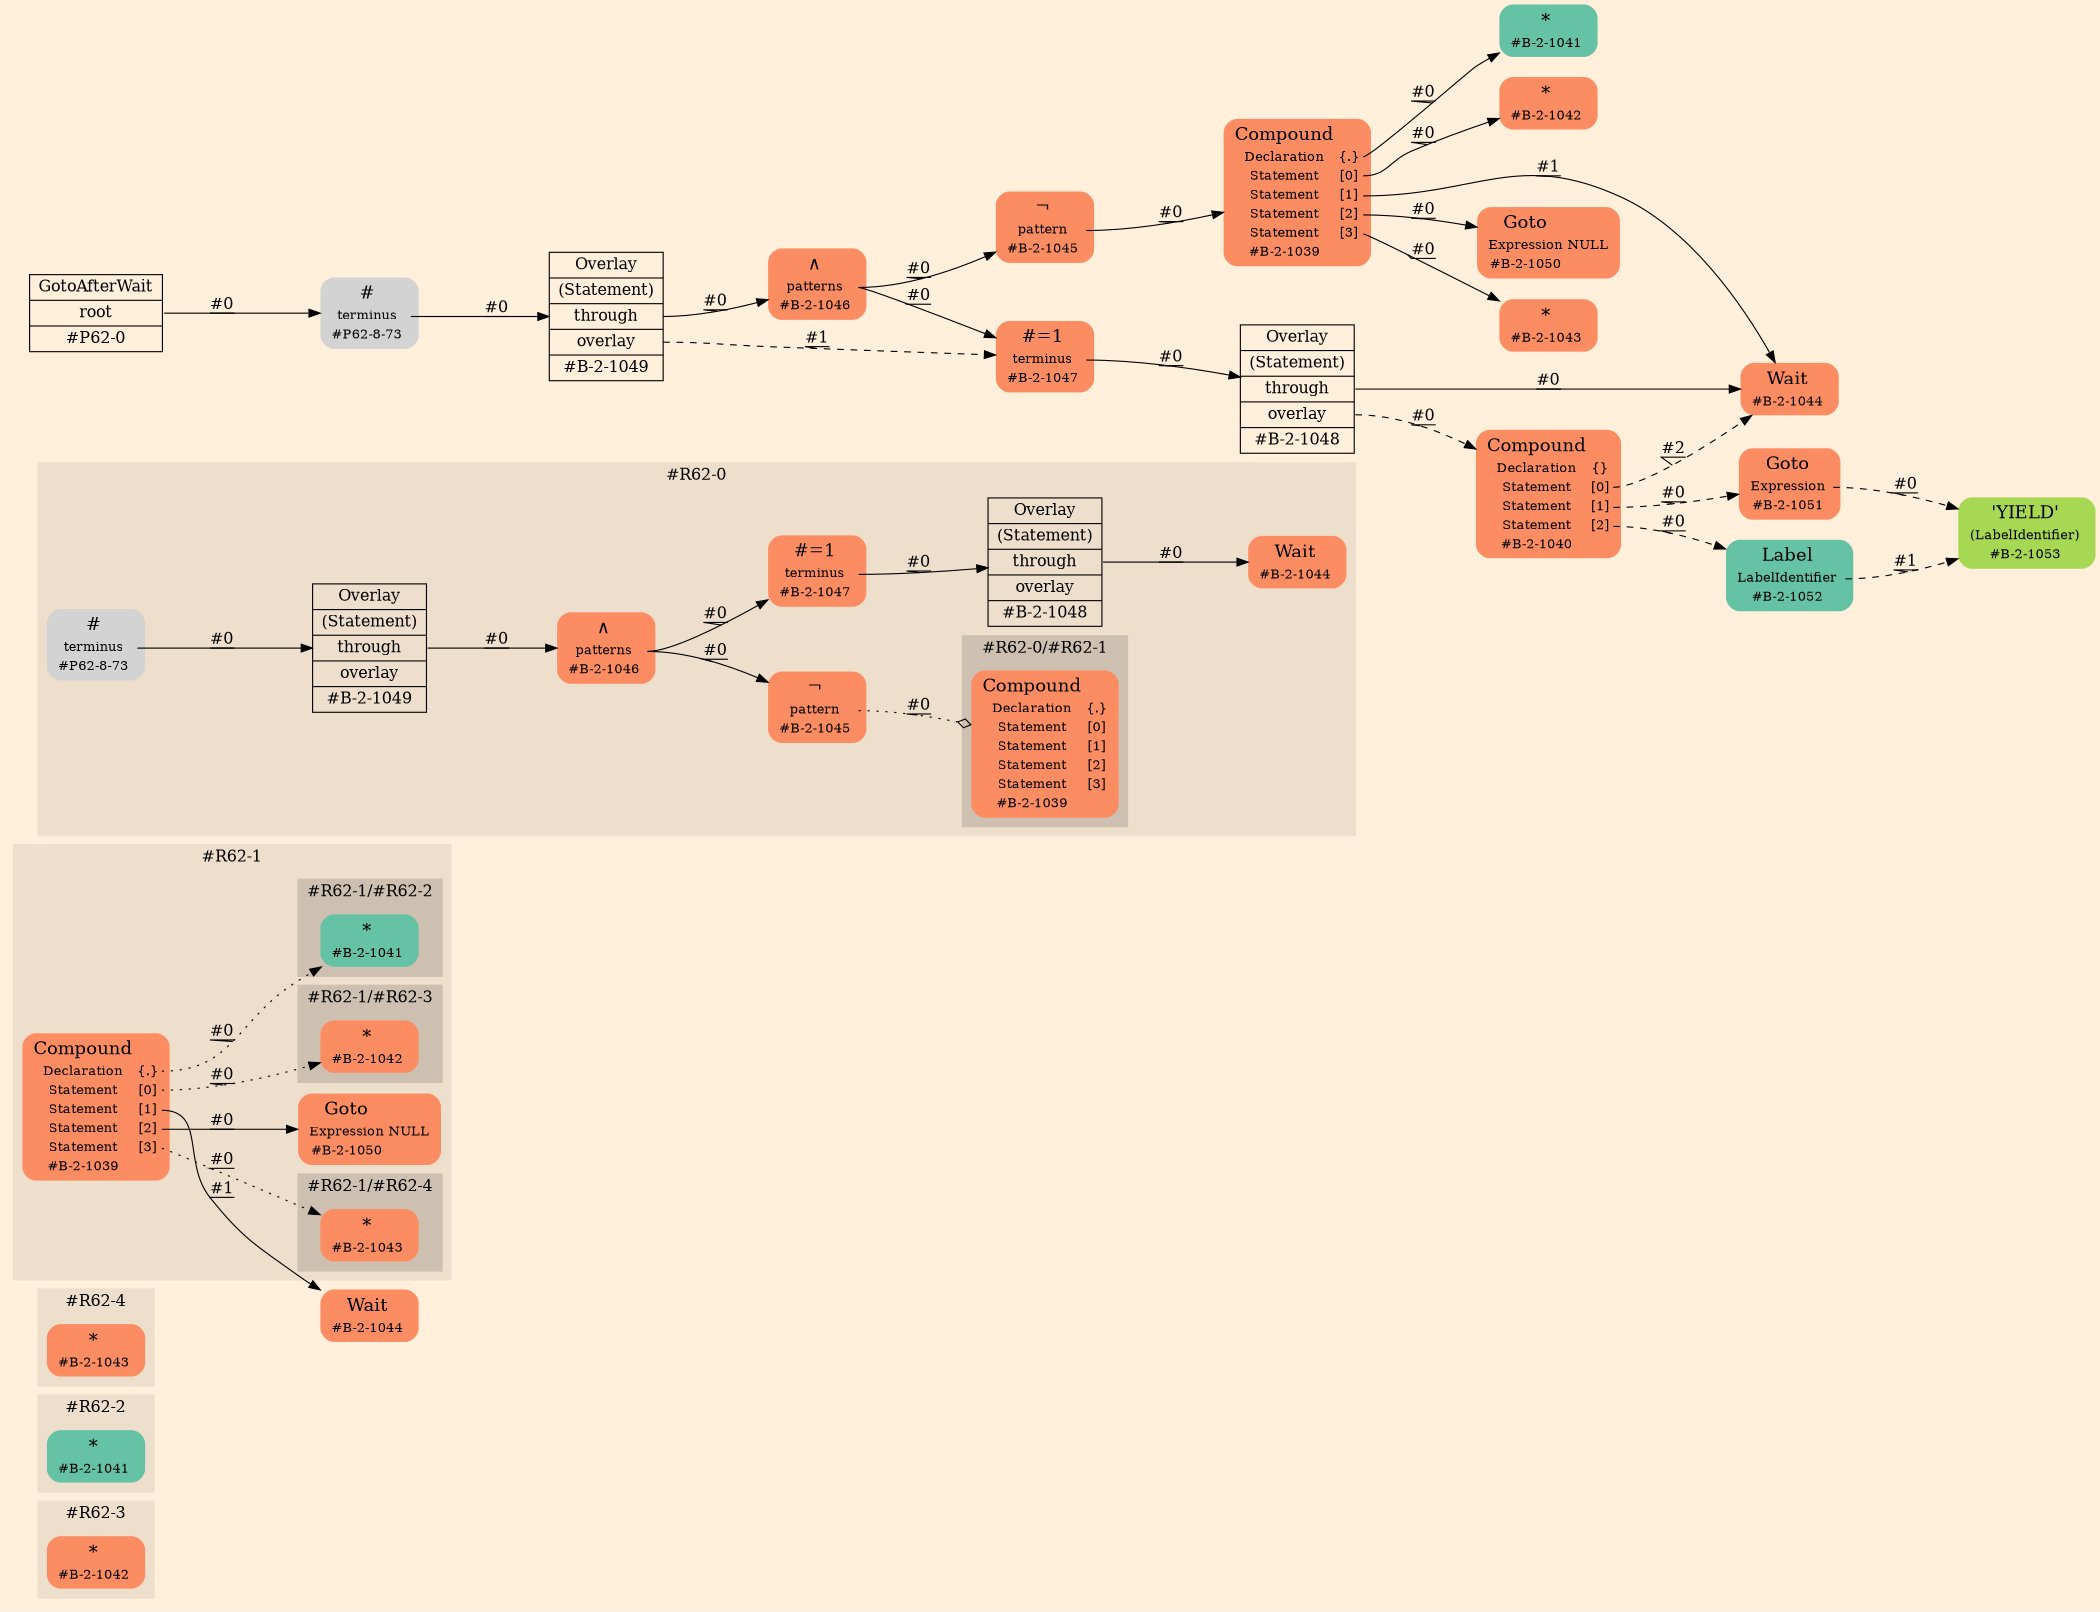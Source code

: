 digraph Inferno {
graph [
    rankdir = "LR"
    ranksep = 1.0
    size = "14,20"
    bgcolor = antiquewhite1
    color = black
    fontcolor = black
];
node [
];
// -------------------- figure #R62-3 --------------------
subgraph "cluster#R62-3" {
    label = "#R62-3"
    style = "filled"
    color = antiquewhite2
    "#R62-3/#B-2-1042" [
        shape = "plaintext"
        fillcolor = "/set28/2"
        label = <<TABLE BORDER="0" CELLBORDER="0" CELLSPACING="0">
         <TR><TD><FONT POINT-SIZE="16.0">*</FONT></TD><TD></TD></TR>
         <TR><TD>#B-2-1042</TD><TD PORT="port0"></TD></TR>
        </TABLE>>
        style = "rounded,filled"
        fontsize = "12"
    ];
    
}


// -------------------- figure #R62-2 --------------------
subgraph "cluster#R62-2" {
    label = "#R62-2"
    style = "filled"
    color = antiquewhite2
    "#R62-2/#B-2-1041" [
        shape = "plaintext"
        fillcolor = "/set28/1"
        label = <<TABLE BORDER="0" CELLBORDER="0" CELLSPACING="0">
         <TR><TD><FONT POINT-SIZE="16.0">*</FONT></TD><TD></TD></TR>
         <TR><TD>#B-2-1041</TD><TD PORT="port0"></TD></TR>
        </TABLE>>
        style = "rounded,filled"
        fontsize = "12"
    ];
    
}


// -------------------- figure #R62-4 --------------------
subgraph "cluster#R62-4" {
    label = "#R62-4"
    style = "filled"
    color = antiquewhite2
    "#R62-4/#B-2-1043" [
        shape = "plaintext"
        fillcolor = "/set28/2"
        label = <<TABLE BORDER="0" CELLBORDER="0" CELLSPACING="0">
         <TR><TD><FONT POINT-SIZE="16.0">*</FONT></TD><TD></TD></TR>
         <TR><TD>#B-2-1043</TD><TD PORT="port0"></TD></TR>
        </TABLE>>
        style = "rounded,filled"
        fontsize = "12"
    ];
    
}


// -------------------- figure #R62-1 --------------------
"#R62-1/#B-2-1044" [
    shape = "plaintext"
    fillcolor = "/set28/2"
    label = <<TABLE BORDER="0" CELLBORDER="0" CELLSPACING="0">
     <TR><TD><FONT POINT-SIZE="16.0">Wait</FONT></TD><TD></TD></TR>
     <TR><TD>#B-2-1044</TD><TD PORT="port0"></TD></TR>
    </TABLE>>
    style = "rounded,filled"
    fontsize = "12"
];

subgraph "cluster#R62-1" {
    label = "#R62-1"
    style = "filled"
    color = antiquewhite2
    "#R62-1/#B-2-1050" [
        shape = "plaintext"
        fillcolor = "/set28/2"
        label = <<TABLE BORDER="0" CELLBORDER="0" CELLSPACING="0">
         <TR><TD><FONT POINT-SIZE="16.0">Goto</FONT></TD><TD></TD></TR>
         <TR><TD>Expression</TD><TD PORT="port0">NULL</TD></TR>
         <TR><TD>#B-2-1050</TD><TD PORT="port1"></TD></TR>
        </TABLE>>
        style = "rounded,filled"
        fontsize = "12"
    ];
    
    "#R62-1/#B-2-1039" [
        shape = "plaintext"
        fillcolor = "/set28/2"
        label = <<TABLE BORDER="0" CELLBORDER="0" CELLSPACING="0">
         <TR><TD><FONT POINT-SIZE="16.0">Compound</FONT></TD><TD></TD></TR>
         <TR><TD>Declaration</TD><TD PORT="port0">{.}</TD></TR>
         <TR><TD>Statement</TD><TD PORT="port1">[0]</TD></TR>
         <TR><TD>Statement</TD><TD PORT="port2">[1]</TD></TR>
         <TR><TD>Statement</TD><TD PORT="port3">[2]</TD></TR>
         <TR><TD>Statement</TD><TD PORT="port4">[3]</TD></TR>
         <TR><TD>#B-2-1039</TD><TD PORT="port5"></TD></TR>
        </TABLE>>
        style = "rounded,filled"
        fontsize = "12"
    ];
    
    subgraph "cluster#R62-1/#R62-4" {
        label = "#R62-1/#R62-4"
        style = "filled"
        color = antiquewhite3
        "#R62-1/#0/#B-2-1043" [
            shape = "plaintext"
            fillcolor = "/set28/2"
            label = <<TABLE BORDER="0" CELLBORDER="0" CELLSPACING="0">
             <TR><TD><FONT POINT-SIZE="16.0">*</FONT></TD><TD></TD></TR>
             <TR><TD>#B-2-1043</TD><TD PORT="port0"></TD></TR>
            </TABLE>>
            style = "rounded,filled"
            fontsize = "12"
        ];
        
    }
    
    subgraph "cluster#R62-1/#R62-2" {
        label = "#R62-1/#R62-2"
        style = "filled"
        color = antiquewhite3
        "#R62-1/#0/#B-2-1041" [
            shape = "plaintext"
            fillcolor = "/set28/1"
            label = <<TABLE BORDER="0" CELLBORDER="0" CELLSPACING="0">
             <TR><TD><FONT POINT-SIZE="16.0">*</FONT></TD><TD></TD></TR>
             <TR><TD>#B-2-1041</TD><TD PORT="port0"></TD></TR>
            </TABLE>>
            style = "rounded,filled"
            fontsize = "12"
        ];
        
    }
    
    subgraph "cluster#R62-1/#R62-3" {
        label = "#R62-1/#R62-3"
        style = "filled"
        color = antiquewhite3
        "#R62-1/#0/#B-2-1042" [
            shape = "plaintext"
            fillcolor = "/set28/2"
            label = <<TABLE BORDER="0" CELLBORDER="0" CELLSPACING="0">
             <TR><TD><FONT POINT-SIZE="16.0">*</FONT></TD><TD></TD></TR>
             <TR><TD>#B-2-1042</TD><TD PORT="port0"></TD></TR>
            </TABLE>>
            style = "rounded,filled"
            fontsize = "12"
        ];
        
    }
    
}


// -------------------- figure #R62-0 --------------------
subgraph "cluster#R62-0" {
    label = "#R62-0"
    style = "filled"
    color = antiquewhite2
    "#R62-0/#B-2-1045" [
        shape = "plaintext"
        fillcolor = "/set28/2"
        label = <<TABLE BORDER="0" CELLBORDER="0" CELLSPACING="0">
         <TR><TD><FONT POINT-SIZE="16.0">¬</FONT></TD><TD></TD></TR>
         <TR><TD>pattern</TD><TD PORT="port0"></TD></TR>
         <TR><TD>#B-2-1045</TD><TD PORT="port1"></TD></TR>
        </TABLE>>
        style = "rounded,filled"
        fontsize = "12"
    ];
    
    "#R62-0/#P62-8-73" [
        shape = "plaintext"
        label = <<TABLE BORDER="0" CELLBORDER="0" CELLSPACING="0">
         <TR><TD><FONT POINT-SIZE="16.0">#</FONT></TD><TD></TD></TR>
         <TR><TD>terminus</TD><TD PORT="port0"></TD></TR>
         <TR><TD>#P62-8-73</TD><TD PORT="port1"></TD></TR>
        </TABLE>>
        style = "rounded,filled"
        fontsize = "12"
    ];
    
    "#R62-0/#B-2-1044" [
        shape = "plaintext"
        fillcolor = "/set28/2"
        label = <<TABLE BORDER="0" CELLBORDER="0" CELLSPACING="0">
         <TR><TD><FONT POINT-SIZE="16.0">Wait</FONT></TD><TD></TD></TR>
         <TR><TD>#B-2-1044</TD><TD PORT="port0"></TD></TR>
        </TABLE>>
        style = "rounded,filled"
        fontsize = "12"
    ];
    
    "#R62-0/#B-2-1046" [
        shape = "plaintext"
        fillcolor = "/set28/2"
        label = <<TABLE BORDER="0" CELLBORDER="0" CELLSPACING="0">
         <TR><TD><FONT POINT-SIZE="16.0">∧</FONT></TD><TD></TD></TR>
         <TR><TD>patterns</TD><TD PORT="port0"></TD></TR>
         <TR><TD>#B-2-1046</TD><TD PORT="port1"></TD></TR>
        </TABLE>>
        style = "rounded,filled"
        fontsize = "12"
    ];
    
    "#R62-0/#B-2-1049" [
        shape = "record"
        fillcolor = antiquewhite2
        label = "<fixed> Overlay | <port0> (Statement) | <port1> through | <port2> overlay | <port3> #B-2-1049"
        style = "filled"
        fontsize = "14"
        color = black
        fontcolor = black
    ];
    
    "#R62-0/#B-2-1048" [
        shape = "record"
        fillcolor = antiquewhite2
        label = "<fixed> Overlay | <port0> (Statement) | <port1> through | <port2> overlay | <port3> #B-2-1048"
        style = "filled"
        fontsize = "14"
        color = black
        fontcolor = black
    ];
    
    "#R62-0/#B-2-1047" [
        shape = "plaintext"
        fillcolor = "/set28/2"
        label = <<TABLE BORDER="0" CELLBORDER="0" CELLSPACING="0">
         <TR><TD><FONT POINT-SIZE="16.0">#=1</FONT></TD><TD></TD></TR>
         <TR><TD>terminus</TD><TD PORT="port0"></TD></TR>
         <TR><TD>#B-2-1047</TD><TD PORT="port1"></TD></TR>
        </TABLE>>
        style = "rounded,filled"
        fontsize = "12"
    ];
    
    subgraph "cluster#R62-0/#R62-1" {
        label = "#R62-0/#R62-1"
        style = "filled"
        color = antiquewhite3
        "#R62-0/#0/#B-2-1039" [
            shape = "plaintext"
            fillcolor = "/set28/2"
            label = <<TABLE BORDER="0" CELLBORDER="0" CELLSPACING="0">
             <TR><TD><FONT POINT-SIZE="16.0">Compound</FONT></TD><TD></TD></TR>
             <TR><TD>Declaration</TD><TD PORT="port0">{.}</TD></TR>
             <TR><TD>Statement</TD><TD PORT="port1">[0]</TD></TR>
             <TR><TD>Statement</TD><TD PORT="port2">[1]</TD></TR>
             <TR><TD>Statement</TD><TD PORT="port3">[2]</TD></TR>
             <TR><TD>Statement</TD><TD PORT="port4">[3]</TD></TR>
             <TR><TD>#B-2-1039</TD><TD PORT="port5"></TD></TR>
            </TABLE>>
            style = "rounded,filled"
            fontsize = "12"
        ];
        
    }
    
}


// -------------------- transformation figure --------------------
"CR#P62-0" [
    shape = "record"
    fillcolor = antiquewhite1
    label = "<fixed> GotoAfterWait | <port0> root | <port1> #P62-0"
    style = "filled"
    fontsize = "14"
    color = black
    fontcolor = black
];

"#P62-8-73" [
    shape = "plaintext"
    label = <<TABLE BORDER="0" CELLBORDER="0" CELLSPACING="0">
     <TR><TD><FONT POINT-SIZE="16.0">#</FONT></TD><TD></TD></TR>
     <TR><TD>terminus</TD><TD PORT="port0"></TD></TR>
     <TR><TD>#P62-8-73</TD><TD PORT="port1"></TD></TR>
    </TABLE>>
    style = "rounded,filled"
    fontsize = "12"
];

"#B-2-1049" [
    shape = "record"
    fillcolor = antiquewhite1
    label = "<fixed> Overlay | <port0> (Statement) | <port1> through | <port2> overlay | <port3> #B-2-1049"
    style = "filled"
    fontsize = "14"
    color = black
    fontcolor = black
];

"#B-2-1046" [
    shape = "plaintext"
    fillcolor = "/set28/2"
    label = <<TABLE BORDER="0" CELLBORDER="0" CELLSPACING="0">
     <TR><TD><FONT POINT-SIZE="16.0">∧</FONT></TD><TD></TD></TR>
     <TR><TD>patterns</TD><TD PORT="port0"></TD></TR>
     <TR><TD>#B-2-1046</TD><TD PORT="port1"></TD></TR>
    </TABLE>>
    style = "rounded,filled"
    fontsize = "12"
];

"#B-2-1047" [
    shape = "plaintext"
    fillcolor = "/set28/2"
    label = <<TABLE BORDER="0" CELLBORDER="0" CELLSPACING="0">
     <TR><TD><FONT POINT-SIZE="16.0">#=1</FONT></TD><TD></TD></TR>
     <TR><TD>terminus</TD><TD PORT="port0"></TD></TR>
     <TR><TD>#B-2-1047</TD><TD PORT="port1"></TD></TR>
    </TABLE>>
    style = "rounded,filled"
    fontsize = "12"
];

"#B-2-1048" [
    shape = "record"
    fillcolor = antiquewhite1
    label = "<fixed> Overlay | <port0> (Statement) | <port1> through | <port2> overlay | <port3> #B-2-1048"
    style = "filled"
    fontsize = "14"
    color = black
    fontcolor = black
];

"#B-2-1044" [
    shape = "plaintext"
    fillcolor = "/set28/2"
    label = <<TABLE BORDER="0" CELLBORDER="0" CELLSPACING="0">
     <TR><TD><FONT POINT-SIZE="16.0">Wait</FONT></TD><TD></TD></TR>
     <TR><TD>#B-2-1044</TD><TD PORT="port0"></TD></TR>
    </TABLE>>
    style = "rounded,filled"
    fontsize = "12"
];

"#B-2-1040" [
    shape = "plaintext"
    fillcolor = "/set28/2"
    label = <<TABLE BORDER="0" CELLBORDER="0" CELLSPACING="0">
     <TR><TD><FONT POINT-SIZE="16.0">Compound</FONT></TD><TD></TD></TR>
     <TR><TD>Declaration</TD><TD PORT="port0">{}</TD></TR>
     <TR><TD>Statement</TD><TD PORT="port1">[0]</TD></TR>
     <TR><TD>Statement</TD><TD PORT="port2">[1]</TD></TR>
     <TR><TD>Statement</TD><TD PORT="port3">[2]</TD></TR>
     <TR><TD>#B-2-1040</TD><TD PORT="port4"></TD></TR>
    </TABLE>>
    style = "rounded,filled"
    fontsize = "12"
];

"#B-2-1051" [
    shape = "plaintext"
    fillcolor = "/set28/2"
    label = <<TABLE BORDER="0" CELLBORDER="0" CELLSPACING="0">
     <TR><TD><FONT POINT-SIZE="16.0">Goto</FONT></TD><TD></TD></TR>
     <TR><TD>Expression</TD><TD PORT="port0"></TD></TR>
     <TR><TD>#B-2-1051</TD><TD PORT="port1"></TD></TR>
    </TABLE>>
    style = "rounded,filled"
    fontsize = "12"
];

"#B-2-1053" [
    shape = "plaintext"
    fillcolor = "/set28/5"
    label = <<TABLE BORDER="0" CELLBORDER="0" CELLSPACING="0">
     <TR><TD><FONT POINT-SIZE="16.0">'YIELD'</FONT></TD><TD></TD></TR>
     <TR><TD>(LabelIdentifier)</TD><TD PORT="port0"></TD></TR>
     <TR><TD>#B-2-1053</TD><TD PORT="port1"></TD></TR>
    </TABLE>>
    style = "rounded,filled"
    fontsize = "12"
];

"#B-2-1052" [
    shape = "plaintext"
    fillcolor = "/set28/1"
    label = <<TABLE BORDER="0" CELLBORDER="0" CELLSPACING="0">
     <TR><TD><FONT POINT-SIZE="16.0">Label</FONT></TD><TD></TD></TR>
     <TR><TD>LabelIdentifier</TD><TD PORT="port0"></TD></TR>
     <TR><TD>#B-2-1052</TD><TD PORT="port1"></TD></TR>
    </TABLE>>
    style = "rounded,filled"
    fontsize = "12"
];

"#B-2-1045" [
    shape = "plaintext"
    fillcolor = "/set28/2"
    label = <<TABLE BORDER="0" CELLBORDER="0" CELLSPACING="0">
     <TR><TD><FONT POINT-SIZE="16.0">¬</FONT></TD><TD></TD></TR>
     <TR><TD>pattern</TD><TD PORT="port0"></TD></TR>
     <TR><TD>#B-2-1045</TD><TD PORT="port1"></TD></TR>
    </TABLE>>
    style = "rounded,filled"
    fontsize = "12"
];

"#B-2-1039" [
    shape = "plaintext"
    fillcolor = "/set28/2"
    label = <<TABLE BORDER="0" CELLBORDER="0" CELLSPACING="0">
     <TR><TD><FONT POINT-SIZE="16.0">Compound</FONT></TD><TD></TD></TR>
     <TR><TD>Declaration</TD><TD PORT="port0">{.}</TD></TR>
     <TR><TD>Statement</TD><TD PORT="port1">[0]</TD></TR>
     <TR><TD>Statement</TD><TD PORT="port2">[1]</TD></TR>
     <TR><TD>Statement</TD><TD PORT="port3">[2]</TD></TR>
     <TR><TD>Statement</TD><TD PORT="port4">[3]</TD></TR>
     <TR><TD>#B-2-1039</TD><TD PORT="port5"></TD></TR>
    </TABLE>>
    style = "rounded,filled"
    fontsize = "12"
];

"#B-2-1041" [
    shape = "plaintext"
    fillcolor = "/set28/1"
    label = <<TABLE BORDER="0" CELLBORDER="0" CELLSPACING="0">
     <TR><TD><FONT POINT-SIZE="16.0">*</FONT></TD><TD></TD></TR>
     <TR><TD>#B-2-1041</TD><TD PORT="port0"></TD></TR>
    </TABLE>>
    style = "rounded,filled"
    fontsize = "12"
];

"#B-2-1042" [
    shape = "plaintext"
    fillcolor = "/set28/2"
    label = <<TABLE BORDER="0" CELLBORDER="0" CELLSPACING="0">
     <TR><TD><FONT POINT-SIZE="16.0">*</FONT></TD><TD></TD></TR>
     <TR><TD>#B-2-1042</TD><TD PORT="port0"></TD></TR>
    </TABLE>>
    style = "rounded,filled"
    fontsize = "12"
];

"#B-2-1050" [
    shape = "plaintext"
    fillcolor = "/set28/2"
    label = <<TABLE BORDER="0" CELLBORDER="0" CELLSPACING="0">
     <TR><TD><FONT POINT-SIZE="16.0">Goto</FONT></TD><TD></TD></TR>
     <TR><TD>Expression</TD><TD PORT="port0">NULL</TD></TR>
     <TR><TD>#B-2-1050</TD><TD PORT="port1"></TD></TR>
    </TABLE>>
    style = "rounded,filled"
    fontsize = "12"
];

"#B-2-1043" [
    shape = "plaintext"
    fillcolor = "/set28/2"
    label = <<TABLE BORDER="0" CELLBORDER="0" CELLSPACING="0">
     <TR><TD><FONT POINT-SIZE="16.0">*</FONT></TD><TD></TD></TR>
     <TR><TD>#B-2-1043</TD><TD PORT="port0"></TD></TR>
    </TABLE>>
    style = "rounded,filled"
    fontsize = "12"
];



// -------------------- links --------------------
// links for block CR#P62-0
"CR#P62-0":port0 -> "#P62-8-73" [
    style="solid"
    label = "#0"
    decorate = true
    color = black
    fontcolor = black
];

// links for block #P62-8-73
"#P62-8-73":port0 -> "#B-2-1049" [
    style="solid"
    label = "#0"
    decorate = true
    color = black
    fontcolor = black
];

// links for block #B-2-1049
"#B-2-1049":port1 -> "#B-2-1046" [
    style="solid"
    label = "#0"
    decorate = true
    color = black
    fontcolor = black
];

"#B-2-1049":port2 -> "#B-2-1047" [
    style="dashed"
    label = "#1"
    decorate = true
    color = black
    fontcolor = black
];

// links for block #B-2-1046
"#B-2-1046":port0 -> "#B-2-1047" [
    style="solid"
    label = "#0"
    decorate = true
    color = black
    fontcolor = black
];

"#B-2-1046":port0 -> "#B-2-1045" [
    style="solid"
    label = "#0"
    decorate = true
    color = black
    fontcolor = black
];

// links for block #B-2-1047
"#B-2-1047":port0 -> "#B-2-1048" [
    style="solid"
    label = "#0"
    decorate = true
    color = black
    fontcolor = black
];

// links for block #B-2-1048
"#B-2-1048":port1 -> "#B-2-1044" [
    style="solid"
    label = "#0"
    decorate = true
    color = black
    fontcolor = black
];

"#B-2-1048":port2 -> "#B-2-1040" [
    style="dashed"
    label = "#0"
    decorate = true
    color = black
    fontcolor = black
];

// links for block #B-2-1044
// links for block #B-2-1040
"#B-2-1040":port1 -> "#B-2-1044" [
    style="dashed"
    label = "#2"
    decorate = true
    color = black
    fontcolor = black
];

"#B-2-1040":port2 -> "#B-2-1051" [
    style="dashed"
    label = "#0"
    decorate = true
    color = black
    fontcolor = black
];

"#B-2-1040":port3 -> "#B-2-1052" [
    style="dashed"
    label = "#0"
    decorate = true
    color = black
    fontcolor = black
];

// links for block #B-2-1051
"#B-2-1051":port0 -> "#B-2-1053" [
    style="dashed"
    label = "#0"
    decorate = true
    color = black
    fontcolor = black
];

// links for block #B-2-1053
// links for block #B-2-1052
"#B-2-1052":port0 -> "#B-2-1053" [
    style="dashed"
    label = "#1"
    decorate = true
    color = black
    fontcolor = black
];

// links for block #B-2-1045
"#B-2-1045":port0 -> "#B-2-1039" [
    style="solid"
    label = "#0"
    decorate = true
    color = black
    fontcolor = black
];

// links for block #B-2-1039
"#B-2-1039":port0 -> "#B-2-1041" [
    style="solid"
    label = "#0"
    decorate = true
    color = black
    fontcolor = black
];

"#B-2-1039":port1 -> "#B-2-1042" [
    style="solid"
    label = "#0"
    decorate = true
    color = black
    fontcolor = black
];

"#B-2-1039":port2 -> "#B-2-1044" [
    style="solid"
    label = "#1"
    decorate = true
    color = black
    fontcolor = black
];

"#B-2-1039":port3 -> "#B-2-1050" [
    style="solid"
    label = "#0"
    decorate = true
    color = black
    fontcolor = black
];

"#B-2-1039":port4 -> "#B-2-1043" [
    style="solid"
    label = "#0"
    decorate = true
    color = black
    fontcolor = black
];

// links for block #B-2-1041
// links for block #B-2-1042
// links for block #B-2-1050
// links for block #B-2-1043
// links for block #R62-0/#B-2-1045
"#R62-0/#B-2-1045":port0 -> "#R62-0/#0/#B-2-1039" [
    style="dotted"
    arrowhead="odiamond"
    label = "#0"
    decorate = true
    color = black
    fontcolor = black
];

// links for block #R62-0/#P62-8-73
"#R62-0/#P62-8-73":port0 -> "#R62-0/#B-2-1049" [
    style="solid"
    label = "#0"
    decorate = true
    color = black
    fontcolor = black
];

// links for block #R62-0/#B-2-1044
// links for block #R62-0/#B-2-1046
"#R62-0/#B-2-1046":port0 -> "#R62-0/#B-2-1047" [
    style="solid"
    label = "#0"
    decorate = true
    color = black
    fontcolor = black
];

"#R62-0/#B-2-1046":port0 -> "#R62-0/#B-2-1045" [
    style="solid"
    label = "#0"
    decorate = true
    color = black
    fontcolor = black
];

// links for block #R62-0/#B-2-1049
"#R62-0/#B-2-1049":port1 -> "#R62-0/#B-2-1046" [
    style="solid"
    label = "#0"
    decorate = true
    color = black
    fontcolor = black
];

// links for block #R62-0/#B-2-1048
"#R62-0/#B-2-1048":port1 -> "#R62-0/#B-2-1044" [
    style="solid"
    label = "#0"
    decorate = true
    color = black
    fontcolor = black
];

// links for block #R62-0/#B-2-1047
"#R62-0/#B-2-1047":port0 -> "#R62-0/#B-2-1048" [
    style="solid"
    label = "#0"
    decorate = true
    color = black
    fontcolor = black
];

// links for block #R62-0/#0/#B-2-1039
// links for block #R62-1/#B-2-1044
// links for block #R62-1/#B-2-1050
// links for block #R62-1/#B-2-1039
"#R62-1/#B-2-1039":port0 -> "#R62-1/#0/#B-2-1041" [
    style="dotted"
    label = "#0"
    decorate = true
    color = black
    fontcolor = black
];

"#R62-1/#B-2-1039":port1 -> "#R62-1/#0/#B-2-1042" [
    style="dotted"
    label = "#0"
    decorate = true
    color = black
    fontcolor = black
];

"#R62-1/#B-2-1039":port2 -> "#R62-1/#B-2-1044" [
    style="solid"
    label = "#1"
    decorate = true
    color = black
    fontcolor = black
];

"#R62-1/#B-2-1039":port3 -> "#R62-1/#B-2-1050" [
    style="solid"
    label = "#0"
    decorate = true
    color = black
    fontcolor = black
];

"#R62-1/#B-2-1039":port4 -> "#R62-1/#0/#B-2-1043" [
    style="dotted"
    label = "#0"
    decorate = true
    color = black
    fontcolor = black
];

// links for block #R62-1/#0/#B-2-1043
// links for block #R62-1/#0/#B-2-1041
// links for block #R62-1/#0/#B-2-1042
// links for block #R62-4/#B-2-1043
// links for block #R62-2/#B-2-1041
// links for block #R62-3/#B-2-1042
}
